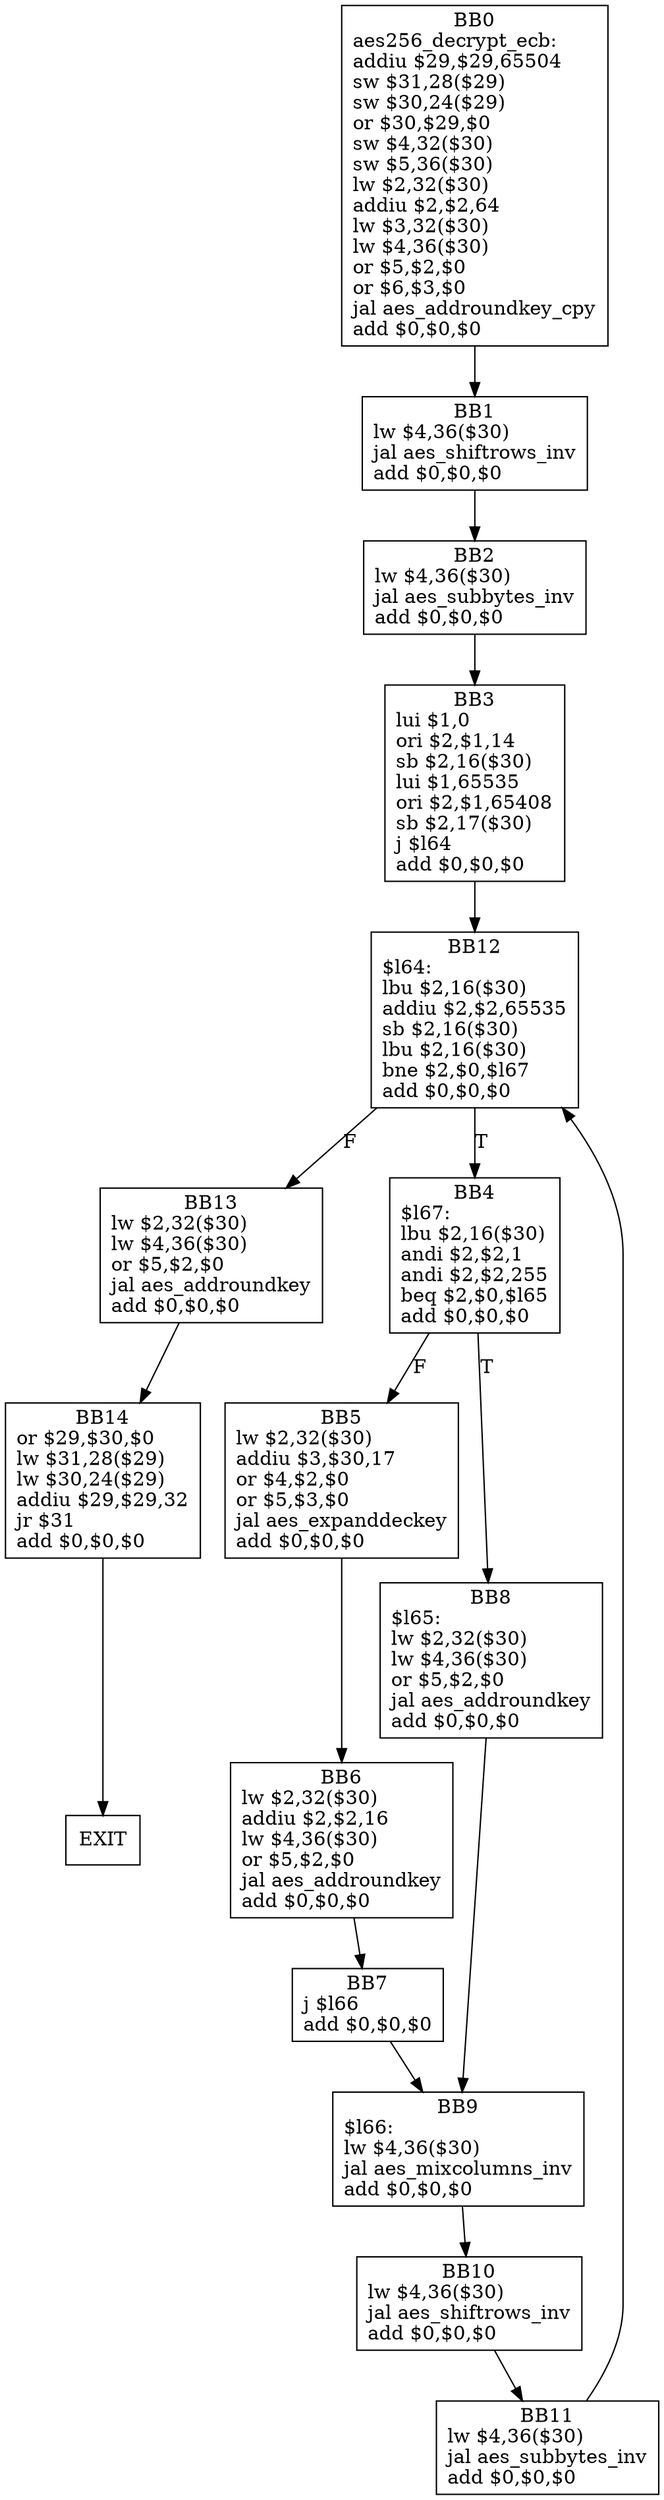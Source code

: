 digraph G1 {
node [shape = box];
BB0 [label = "BB0\naes256_decrypt_ecb:\laddiu $29,$29,65504\lsw $31,28($29)\lsw $30,24($29)\lor $30,$29,$0\lsw $4,32($30)\lsw $5,36($30)\llw $2,32($30)\laddiu $2,$2,64\llw $3,32($30)\llw $4,36($30)\lor $5,$2,$0\lor $6,$3,$0\ljal aes_addroundkey_cpy\ladd $0,$0,$0\l"] ;
BB0 -> BB1 [style = filled, label = ""];
BB1 [label = "BB1\nlw $4,36($30)\ljal aes_shiftrows_inv\ladd $0,$0,$0\l"] ;
BB1 -> BB2 [style = filled, label = ""];
BB2 [label = "BB2\nlw $4,36($30)\ljal aes_subbytes_inv\ladd $0,$0,$0\l"] ;
BB2 -> BB3 [style = filled, label = ""];
BB3 [label = "BB3\nlui $1,0\lori $2,$1,14\lsb $2,16($30)\llui $1,65535\lori $2,$1,65408\lsb $2,17($30)\lj $l64\ladd $0,$0,$0\l"] ;
BB3 -> BB12 [style = filled, label = ""];
BB12 [label = "BB12\n$l64:\llbu $2,16($30)\laddiu $2,$2,65535\lsb $2,16($30)\llbu $2,16($30)\lbne $2,$0,$l67\ladd $0,$0,$0\l"] ;
BB12 -> BB13 [style = filled, label = "F"];
BB12 -> BB4[style = filled, label = "T"];
BB13 [label = "BB13\nlw $2,32($30)\llw $4,36($30)\lor $5,$2,$0\ljal aes_addroundkey\ladd $0,$0,$0\l"] ;
BB13 -> BB14 [style = filled, label = ""];
BB14 [label = "BB14\nor $29,$30,$0\llw $31,28($29)\llw $30,24($29)\laddiu $29,$29,32\ljr $31\ladd $0,$0,$0\l"] ;
BB14 -> EXIT  [style = filled, label = ""];
BB4 [label = "BB4\n$l67:\llbu $2,16($30)\landi $2,$2,1\landi $2,$2,255\lbeq $2,$0,$l65\ladd $0,$0,$0\l"] ;
BB4 -> BB5 [style = filled, label = "F"];
BB4 -> BB8[style = filled, label = "T"];
BB5 [label = "BB5\nlw $2,32($30)\laddiu $3,$30,17\lor $4,$2,$0\lor $5,$3,$0\ljal aes_expanddeckey\ladd $0,$0,$0\l"] ;
BB5 -> BB6 [style = filled, label = ""];
BB6 [label = "BB6\nlw $2,32($30)\laddiu $2,$2,16\llw $4,36($30)\lor $5,$2,$0\ljal aes_addroundkey\ladd $0,$0,$0\l"] ;
BB6 -> BB7 [style = filled, label = ""];
BB7 [label = "BB7\nj $l66\ladd $0,$0,$0\l"] ;
BB7 -> BB9 [style = filled, label = ""];
BB9 [label = "BB9\n$l66:\llw $4,36($30)\ljal aes_mixcolumns_inv\ladd $0,$0,$0\l"] ;
BB9 -> BB10 [style = filled, label = ""];
BB10 [label = "BB10\nlw $4,36($30)\ljal aes_shiftrows_inv\ladd $0,$0,$0\l"] ;
BB10 -> BB11 [style = filled, label = ""];
BB11 [label = "BB11\nlw $4,36($30)\ljal aes_subbytes_inv\ladd $0,$0,$0\l"] ;
BB11 -> BB12 [style = filled, label = ""];
BB8 [label = "BB8\n$l65:\llw $2,32($30)\llw $4,36($30)\lor $5,$2,$0\ljal aes_addroundkey\ladd $0,$0,$0\l"] ;
BB8 -> BB9 [style = filled, label = ""];
}
